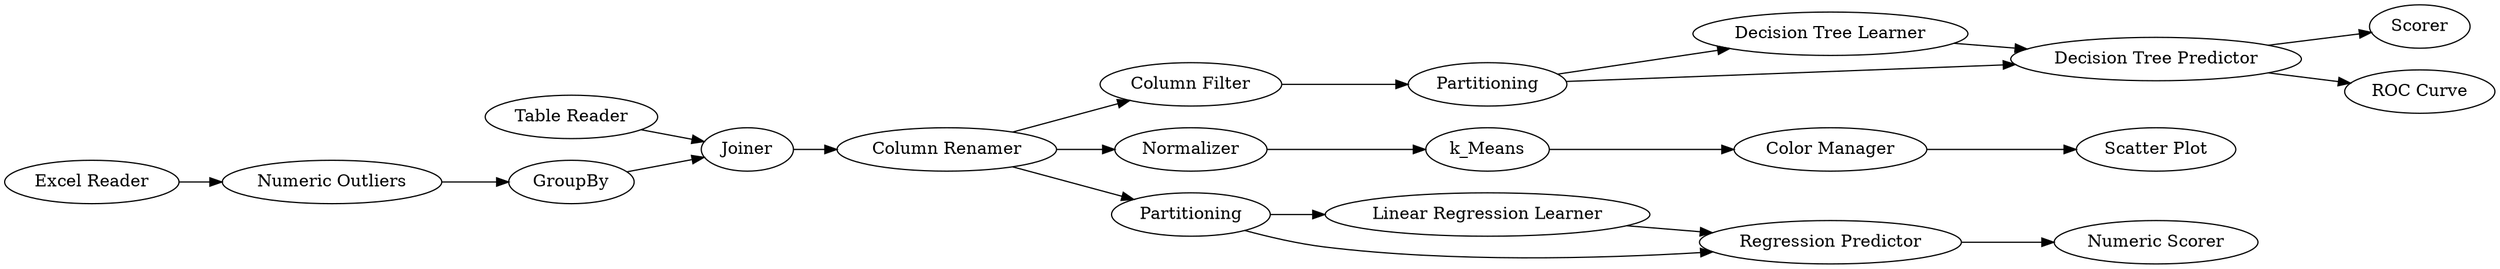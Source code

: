 digraph {
	"5949751331037591961_434" [label="Numeric Outliers"]
	"2914058756683581613_451" [label="Decision Tree Learner"]
	"5949751331037591961_1" [label="Excel Reader"]
	"2914058756683581613_515" [label=Scorer]
	"2914058756683581613_462" [label="Numeric Scorer"]
	"5949751331037591961_430" [label=GroupBy]
	"2914058756683581613_460" [label="Linear Regression Learner"]
	"2914058756683581613_510" [label="Scatter Plot"]
	"2914058756683581613_449" [label="Decision Tree Predictor"]
	"5949751331037591961_437" [label="Column Renamer"]
	"2914058756683581613_450" [label="Column Filter"]
	"2914058756683581613_511" [label="Color Manager"]
	"2914058756683581613_509" [label=k_Means]
	"5949751331037591961_435" [label="Table Reader"]
	"2914058756683581613_512" [label=Normalizer]
	"2914058756683581613_446" [label=Partitioning]
	"2914058756683581613_461" [label="Regression Predictor"]
	"5949751331037591961_436" [label=Joiner]
	"2914058756683581613_459" [label=Partitioning]
	"2914058756683581613_516" [label="ROC Curve"]
	"2914058756683581613_459" -> "2914058756683581613_461"
	"5949751331037591961_1" -> "5949751331037591961_434"
	"2914058756683581613_451" -> "2914058756683581613_449"
	"2914058756683581613_450" -> "2914058756683581613_446"
	"2914058756683581613_459" -> "2914058756683581613_460"
	"5949751331037591961_437" -> "2914058756683581613_459"
	"5949751331037591961_436" -> "5949751331037591961_437"
	"5949751331037591961_437" -> "2914058756683581613_512"
	"2914058756683581613_446" -> "2914058756683581613_451"
	"5949751331037591961_435" -> "5949751331037591961_436"
	"2914058756683581613_446" -> "2914058756683581613_449"
	"2914058756683581613_511" -> "2914058756683581613_510"
	"5949751331037591961_434" -> "5949751331037591961_430"
	"5949751331037591961_430" -> "5949751331037591961_436"
	"2914058756683581613_449" -> "2914058756683581613_516"
	"2914058756683581613_509" -> "2914058756683581613_511"
	"2914058756683581613_449" -> "2914058756683581613_515"
	"2914058756683581613_460" -> "2914058756683581613_461"
	"2914058756683581613_512" -> "2914058756683581613_509"
	"2914058756683581613_461" -> "2914058756683581613_462"
	"5949751331037591961_437" -> "2914058756683581613_450"
	rankdir=LR
}
